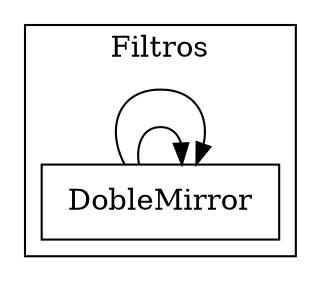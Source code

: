 digraph G {rankdir=LR;

 
 subgraph cluster3{label="Filtros";
1289928[shape=box,label=" DobleMirror "];
1289928 -> 1289928 ;
1289928->1289928 ;
}
}
